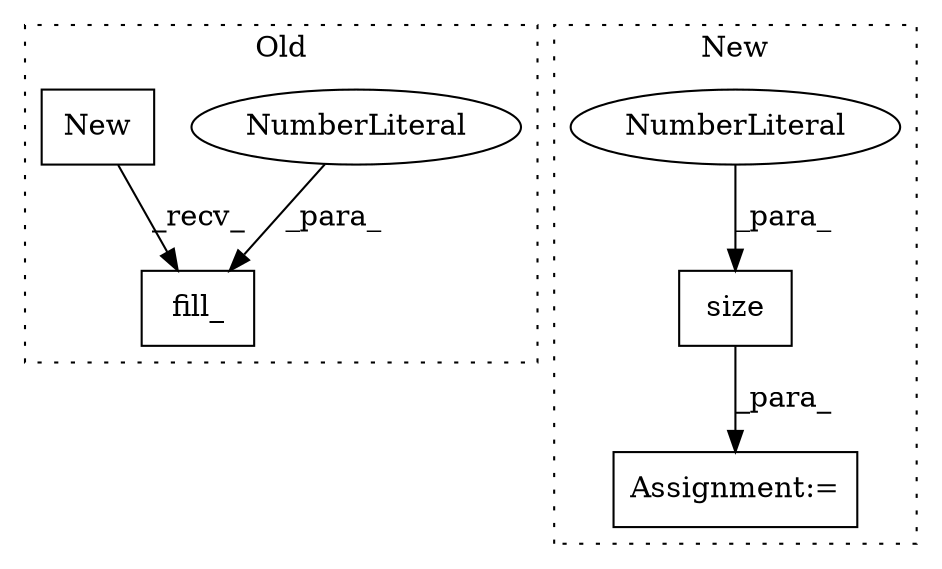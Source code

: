 digraph G {
subgraph cluster0 {
1 [label="fill_" a="32" s="707,714" l="6,1" shape="box"];
5 [label="NumberLiteral" a="34" s="713" l="1" shape="ellipse"];
6 [label="New" a="32" s="677,705" l="4,1" shape="box"];
label = "Old";
style="dotted";
}
subgraph cluster1 {
2 [label="size" a="32" s="451,457" l="5,1" shape="box"];
3 [label="Assignment:=" a="7" s="417" l="1" shape="box"];
4 [label="NumberLiteral" a="34" s="456" l="1" shape="ellipse"];
label = "New";
style="dotted";
}
2 -> 3 [label="_para_"];
4 -> 2 [label="_para_"];
5 -> 1 [label="_para_"];
6 -> 1 [label="_recv_"];
}